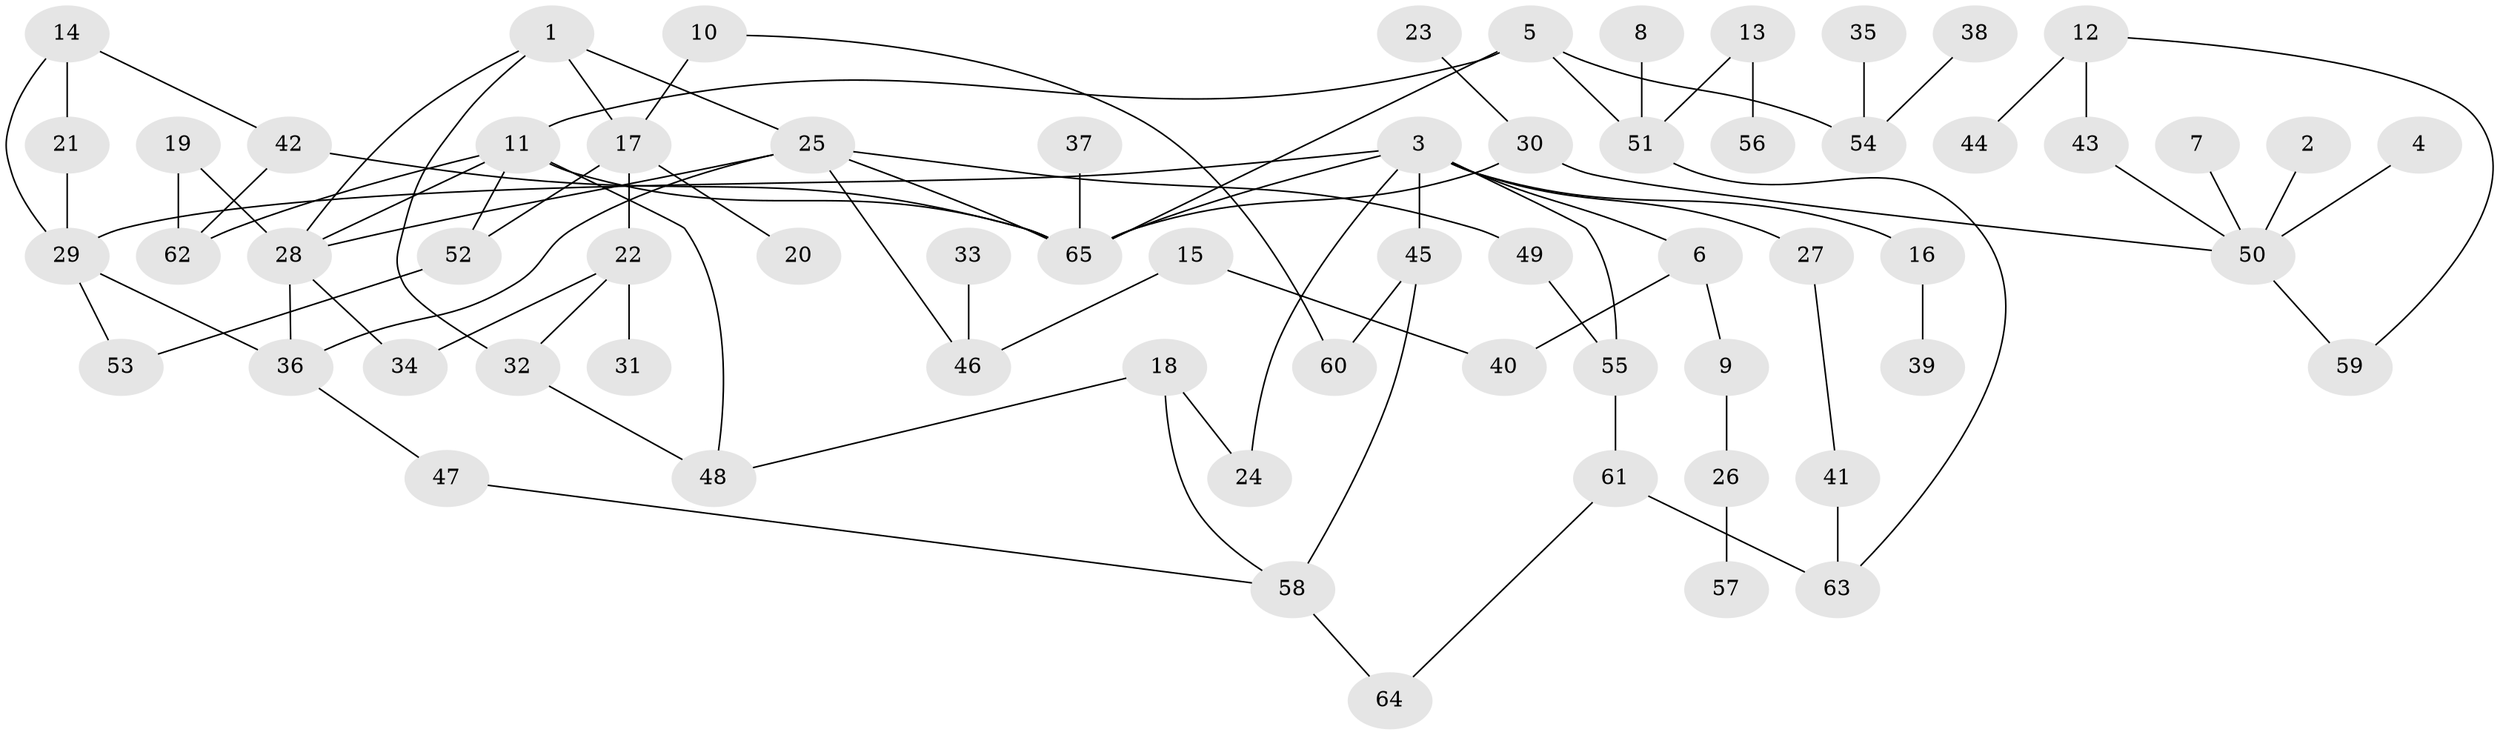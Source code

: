 // original degree distribution, {8: 0.007692307692307693, 6: 0.023076923076923078, 5: 0.046153846153846156, 4: 0.07692307692307693, 7: 0.007692307692307693, 3: 0.19230769230769232, 1: 0.2923076923076923, 2: 0.35384615384615387}
// Generated by graph-tools (version 1.1) at 2025/01/03/09/25 03:01:03]
// undirected, 65 vertices, 88 edges
graph export_dot {
graph [start="1"]
  node [color=gray90,style=filled];
  1;
  2;
  3;
  4;
  5;
  6;
  7;
  8;
  9;
  10;
  11;
  12;
  13;
  14;
  15;
  16;
  17;
  18;
  19;
  20;
  21;
  22;
  23;
  24;
  25;
  26;
  27;
  28;
  29;
  30;
  31;
  32;
  33;
  34;
  35;
  36;
  37;
  38;
  39;
  40;
  41;
  42;
  43;
  44;
  45;
  46;
  47;
  48;
  49;
  50;
  51;
  52;
  53;
  54;
  55;
  56;
  57;
  58;
  59;
  60;
  61;
  62;
  63;
  64;
  65;
  1 -- 17 [weight=1.0];
  1 -- 25 [weight=1.0];
  1 -- 28 [weight=1.0];
  1 -- 32 [weight=1.0];
  2 -- 50 [weight=1.0];
  3 -- 6 [weight=1.0];
  3 -- 16 [weight=1.0];
  3 -- 24 [weight=1.0];
  3 -- 27 [weight=2.0];
  3 -- 29 [weight=1.0];
  3 -- 45 [weight=1.0];
  3 -- 55 [weight=1.0];
  3 -- 65 [weight=1.0];
  4 -- 50 [weight=1.0];
  5 -- 11 [weight=1.0];
  5 -- 51 [weight=1.0];
  5 -- 54 [weight=1.0];
  5 -- 65 [weight=1.0];
  6 -- 9 [weight=1.0];
  6 -- 40 [weight=1.0];
  7 -- 50 [weight=1.0];
  8 -- 51 [weight=1.0];
  9 -- 26 [weight=1.0];
  10 -- 17 [weight=1.0];
  10 -- 60 [weight=1.0];
  11 -- 28 [weight=1.0];
  11 -- 48 [weight=1.0];
  11 -- 52 [weight=1.0];
  11 -- 62 [weight=1.0];
  11 -- 65 [weight=1.0];
  12 -- 43 [weight=1.0];
  12 -- 44 [weight=1.0];
  12 -- 59 [weight=1.0];
  13 -- 51 [weight=1.0];
  13 -- 56 [weight=1.0];
  14 -- 21 [weight=1.0];
  14 -- 29 [weight=1.0];
  14 -- 42 [weight=1.0];
  15 -- 40 [weight=1.0];
  15 -- 46 [weight=1.0];
  16 -- 39 [weight=1.0];
  17 -- 20 [weight=1.0];
  17 -- 22 [weight=1.0];
  17 -- 52 [weight=1.0];
  18 -- 24 [weight=1.0];
  18 -- 48 [weight=1.0];
  18 -- 58 [weight=1.0];
  19 -- 28 [weight=1.0];
  19 -- 62 [weight=1.0];
  21 -- 29 [weight=1.0];
  22 -- 31 [weight=1.0];
  22 -- 32 [weight=1.0];
  22 -- 34 [weight=1.0];
  23 -- 30 [weight=1.0];
  25 -- 28 [weight=1.0];
  25 -- 36 [weight=1.0];
  25 -- 46 [weight=1.0];
  25 -- 49 [weight=1.0];
  25 -- 65 [weight=1.0];
  26 -- 57 [weight=1.0];
  27 -- 41 [weight=1.0];
  28 -- 34 [weight=1.0];
  28 -- 36 [weight=1.0];
  29 -- 36 [weight=1.0];
  29 -- 53 [weight=1.0];
  30 -- 50 [weight=1.0];
  30 -- 65 [weight=1.0];
  32 -- 48 [weight=1.0];
  33 -- 46 [weight=1.0];
  35 -- 54 [weight=1.0];
  36 -- 47 [weight=1.0];
  37 -- 65 [weight=1.0];
  38 -- 54 [weight=1.0];
  41 -- 63 [weight=1.0];
  42 -- 62 [weight=1.0];
  42 -- 65 [weight=1.0];
  43 -- 50 [weight=1.0];
  45 -- 58 [weight=1.0];
  45 -- 60 [weight=1.0];
  47 -- 58 [weight=1.0];
  49 -- 55 [weight=1.0];
  50 -- 59 [weight=1.0];
  51 -- 63 [weight=1.0];
  52 -- 53 [weight=1.0];
  55 -- 61 [weight=1.0];
  58 -- 64 [weight=1.0];
  61 -- 63 [weight=1.0];
  61 -- 64 [weight=1.0];
}
